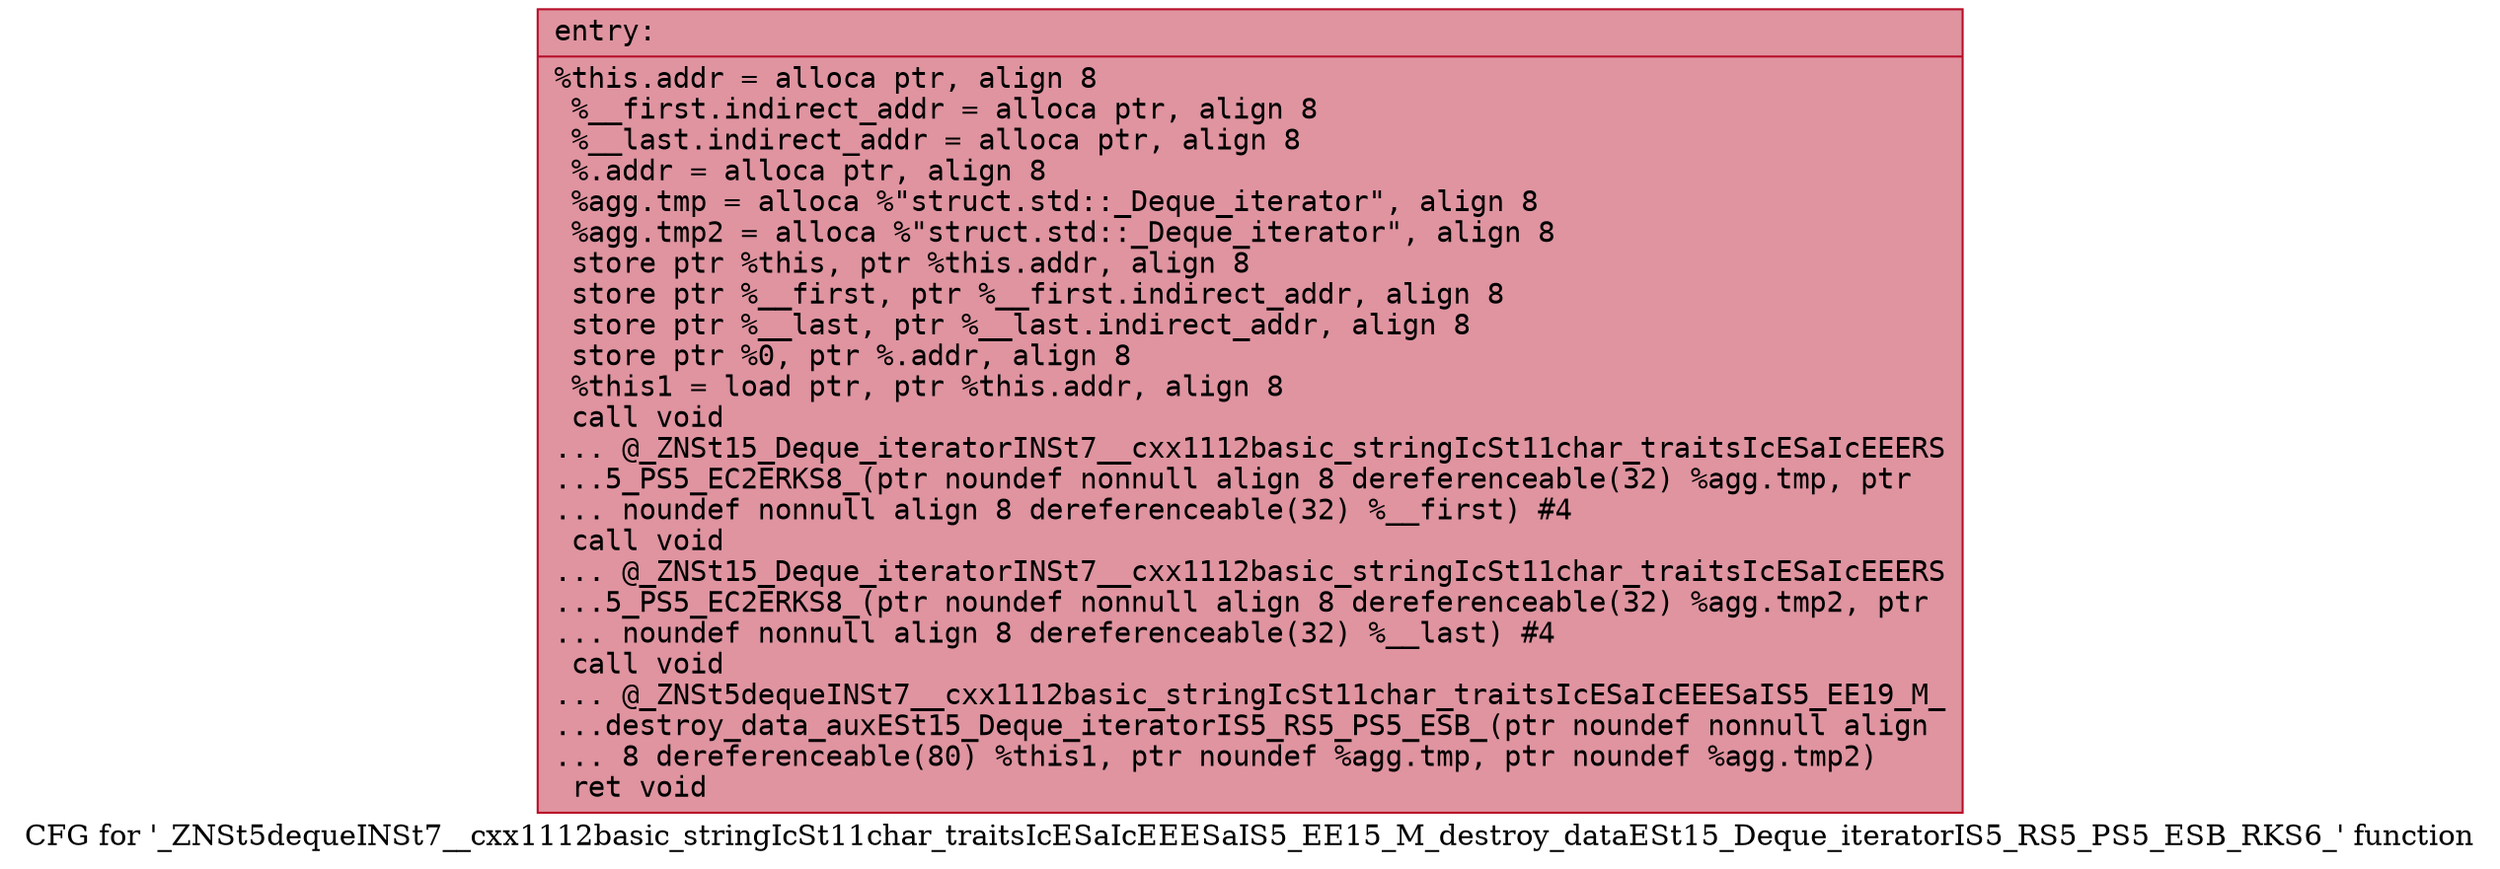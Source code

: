 digraph "CFG for '_ZNSt5dequeINSt7__cxx1112basic_stringIcSt11char_traitsIcESaIcEEESaIS5_EE15_M_destroy_dataESt15_Deque_iteratorIS5_RS5_PS5_ESB_RKS6_' function" {
	label="CFG for '_ZNSt5dequeINSt7__cxx1112basic_stringIcSt11char_traitsIcESaIcEEESaIS5_EE15_M_destroy_dataESt15_Deque_iteratorIS5_RS5_PS5_ESB_RKS6_' function";

	Node0x5651cd8dcad0 [shape=record,color="#b70d28ff", style=filled, fillcolor="#b70d2870" fontname="Courier",label="{entry:\l|  %this.addr = alloca ptr, align 8\l  %__first.indirect_addr = alloca ptr, align 8\l  %__last.indirect_addr = alloca ptr, align 8\l  %.addr = alloca ptr, align 8\l  %agg.tmp = alloca %\"struct.std::_Deque_iterator\", align 8\l  %agg.tmp2 = alloca %\"struct.std::_Deque_iterator\", align 8\l  store ptr %this, ptr %this.addr, align 8\l  store ptr %__first, ptr %__first.indirect_addr, align 8\l  store ptr %__last, ptr %__last.indirect_addr, align 8\l  store ptr %0, ptr %.addr, align 8\l  %this1 = load ptr, ptr %this.addr, align 8\l  call void\l... @_ZNSt15_Deque_iteratorINSt7__cxx1112basic_stringIcSt11char_traitsIcESaIcEEERS\l...5_PS5_EC2ERKS8_(ptr noundef nonnull align 8 dereferenceable(32) %agg.tmp, ptr\l... noundef nonnull align 8 dereferenceable(32) %__first) #4\l  call void\l... @_ZNSt15_Deque_iteratorINSt7__cxx1112basic_stringIcSt11char_traitsIcESaIcEEERS\l...5_PS5_EC2ERKS8_(ptr noundef nonnull align 8 dereferenceable(32) %agg.tmp2, ptr\l... noundef nonnull align 8 dereferenceable(32) %__last) #4\l  call void\l... @_ZNSt5dequeINSt7__cxx1112basic_stringIcSt11char_traitsIcESaIcEEESaIS5_EE19_M_\l...destroy_data_auxESt15_Deque_iteratorIS5_RS5_PS5_ESB_(ptr noundef nonnull align\l... 8 dereferenceable(80) %this1, ptr noundef %agg.tmp, ptr noundef %agg.tmp2)\l  ret void\l}"];
}
